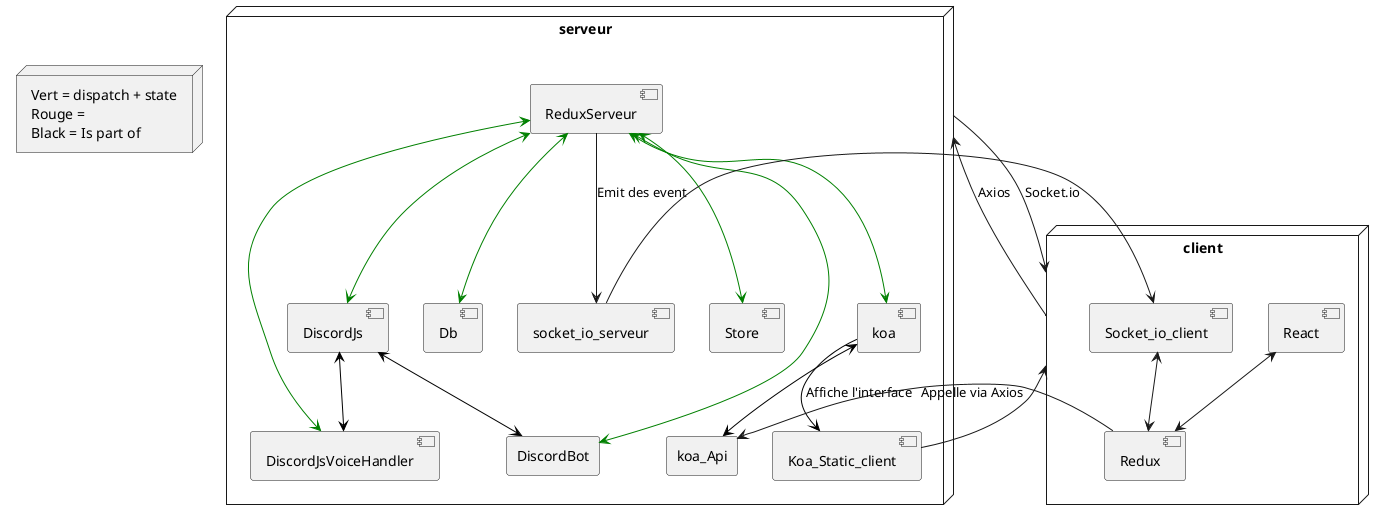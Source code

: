 @startuml v2 infra
node node[
  Vert = dispatch + state
  Rouge =
  Black = Is part of
]

node client{
  component Redux
  component React
  component Socket_io_client
}

node serveur{
  component ReduxServeur as rs
  component socket_io_serveur
  component Store
  component koa
  agent koa_Api
  component DiscordJs
  agent DiscordBot
  component DiscordJsVoiceHandler as dsv
  component Koa_Static_client
  component Db
}

rs <-[#Green]-> Db
rs <-[#Green]-> Store
rs <-[#Green]-> koa
rs <-[#Green]-> DiscordBot
rs <-[#Green]-> DiscordJs
koa -[#Black]-> Koa_Static_client : Affiche l'interface
Koa_Static_client --> client
koa <-[#Black]-> koa_Api
rs <-[#Green]-> dsv
DiscordJs <-[#Black]-> DiscordBot
DiscordJs <-[#Black]-> dsv
rs --> socket_io_serveur : Emit des event

React <--> Redux
Socket_io_client <--> Redux
Redux--> koa_Api : Appelle via Axios


socket_io_serveur --> Socket_io_client

client --> serveur : Axios
serveur --> client : Socket.io

@enduml
